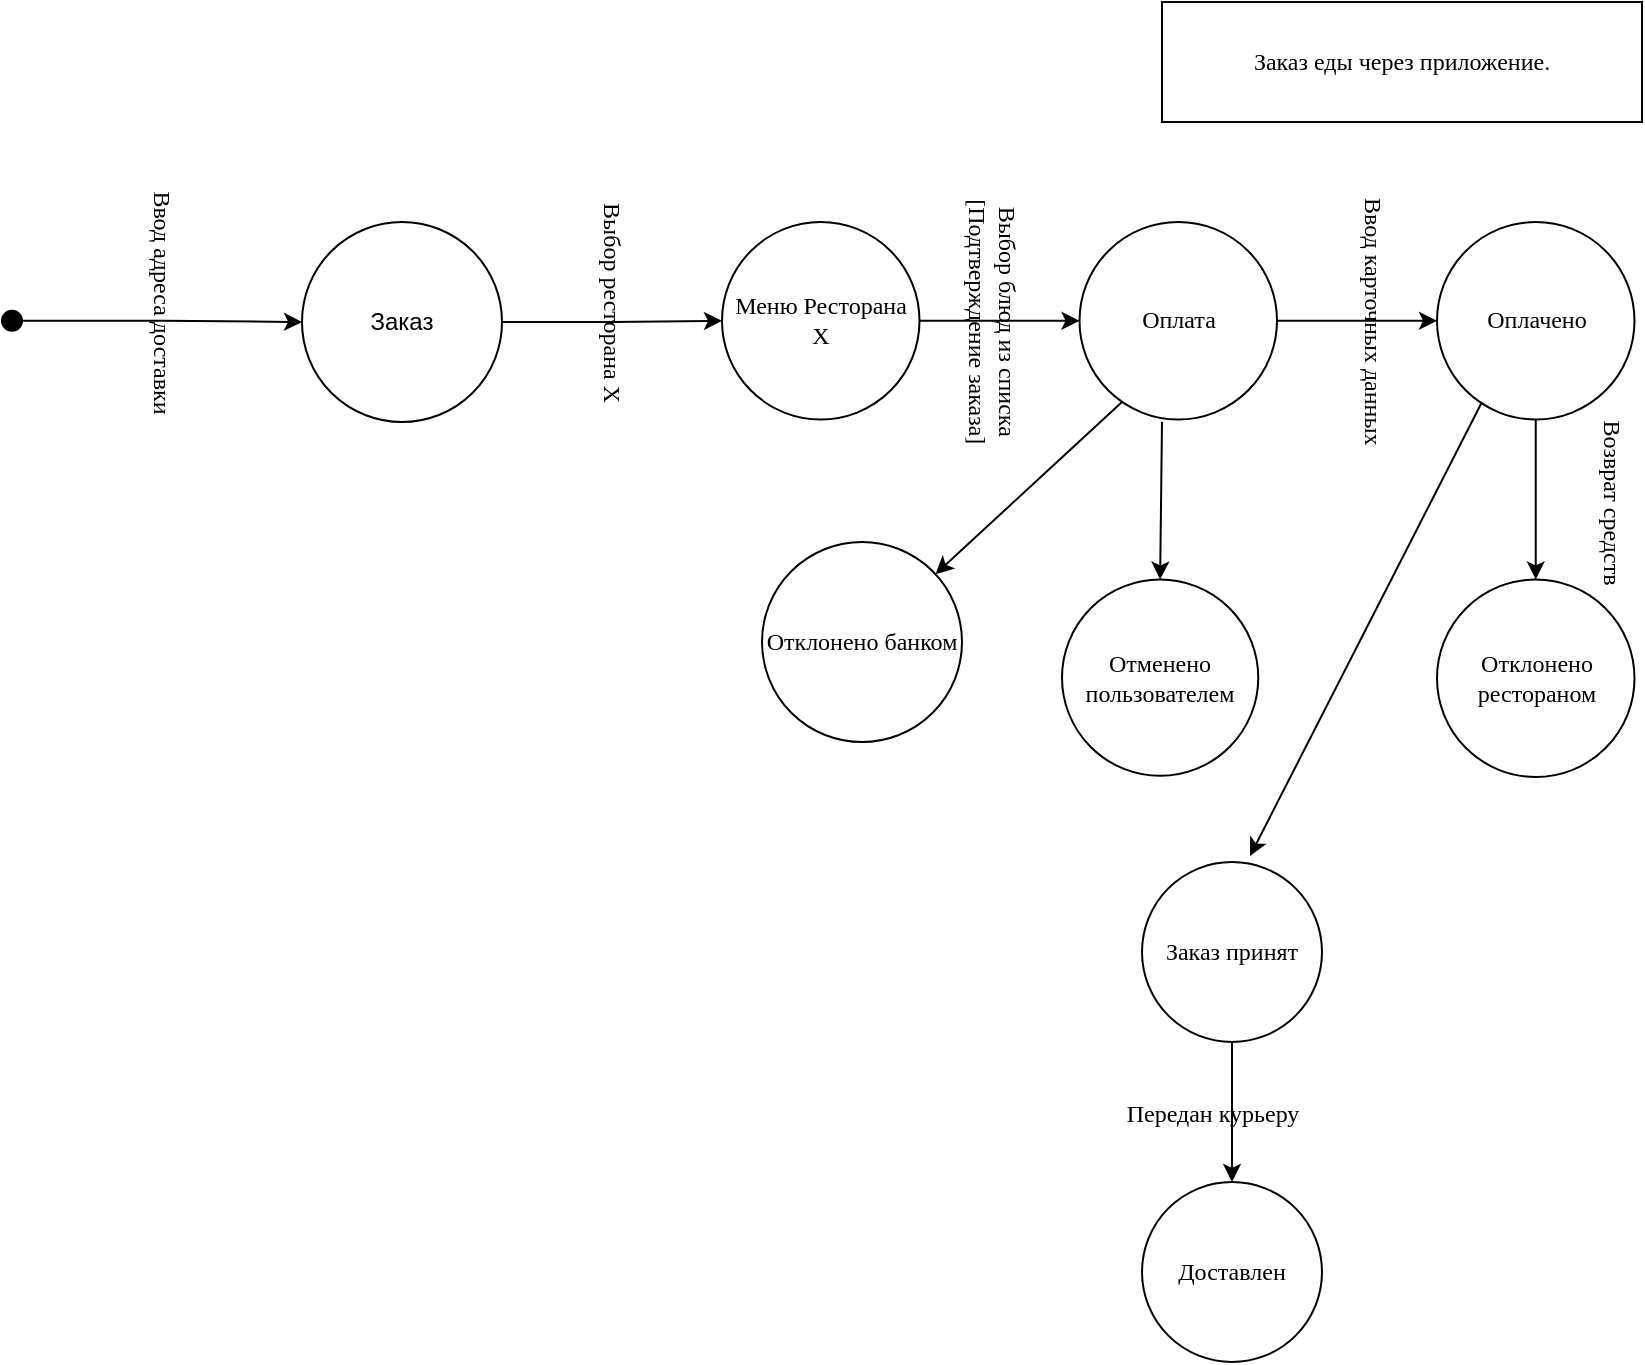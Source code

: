<mxfile version="14.9.3" type="github">
  <diagram id="kgpKYQtTHZ0yAKxKKP6v" name="Page-1">
    <mxGraphModel dx="946" dy="557" grid="1" gridSize="10" guides="1" tooltips="1" connect="1" arrows="1" fold="1" page="1" pageScale="1" pageWidth="850" pageHeight="1100" math="0" shadow="0">
      <root>
        <mxCell id="0" />
        <mxCell id="1" parent="0" />
        <mxCell id="p7BTwmTzS3zFtRXm9ndh-7" value="" style="edgeStyle=orthogonalEdgeStyle;rounded=0;orthogonalLoop=1;jettySize=auto;html=1;" edge="1" parent="1" source="p7BTwmTzS3zFtRXm9ndh-1" target="p7BTwmTzS3zFtRXm9ndh-6">
          <mxGeometry relative="1" as="geometry" />
        </mxCell>
        <mxCell id="p7BTwmTzS3zFtRXm9ndh-1" value="" style="ellipse;whiteSpace=wrap;html=1;aspect=fixed;fillColor=#000000;" vertex="1" parent="1">
          <mxGeometry x="30" y="184.38" width="10" height="10" as="geometry" />
        </mxCell>
        <mxCell id="p7BTwmTzS3zFtRXm9ndh-10" style="edgeStyle=orthogonalEdgeStyle;rounded=0;orthogonalLoop=1;jettySize=auto;html=1;fontFamily=Comic Sans MS;" edge="1" parent="1" source="p7BTwmTzS3zFtRXm9ndh-6" target="p7BTwmTzS3zFtRXm9ndh-11">
          <mxGeometry relative="1" as="geometry">
            <mxPoint x="400" y="185" as="targetPoint" />
          </mxGeometry>
        </mxCell>
        <mxCell id="p7BTwmTzS3zFtRXm9ndh-6" value="Заказ" style="ellipse;whiteSpace=wrap;html=1;aspect=fixed;fillColor=#FFFFFF;" vertex="1" parent="1">
          <mxGeometry x="180" y="140" width="100" height="100" as="geometry" />
        </mxCell>
        <mxCell id="p7BTwmTzS3zFtRXm9ndh-9" value="Заказ еды через приложение." style="rounded=0;whiteSpace=wrap;html=1;strokeColor=#000000;fillColor=#FFFFFF;fontFamily=Comic Sans MS;" vertex="1" parent="1">
          <mxGeometry x="610" y="30" width="240" height="60" as="geometry" />
        </mxCell>
        <mxCell id="p7BTwmTzS3zFtRXm9ndh-18" value="" style="edgeStyle=orthogonalEdgeStyle;rounded=0;orthogonalLoop=1;jettySize=auto;html=1;fontFamily=Comic Sans MS;" edge="1" parent="1" source="p7BTwmTzS3zFtRXm9ndh-11" target="p7BTwmTzS3zFtRXm9ndh-17">
          <mxGeometry relative="1" as="geometry" />
        </mxCell>
        <mxCell id="p7BTwmTzS3zFtRXm9ndh-11" value="Меню Ресторана Х" style="ellipse;whiteSpace=wrap;html=1;aspect=fixed;fontFamily=Comic Sans MS;strokeColor=#000000;fillColor=#FFFFFF;" vertex="1" parent="1">
          <mxGeometry x="390" y="140" width="98.75" height="98.75" as="geometry" />
        </mxCell>
        <mxCell id="p7BTwmTzS3zFtRXm9ndh-13" value="Выбор ресторана Х" style="text;html=1;align=center;verticalAlign=middle;resizable=0;points=[];autosize=1;strokeColor=none;fontFamily=Comic Sans MS;rotation=90;" vertex="1" parent="1">
          <mxGeometry x="270" y="170" width="130" height="20" as="geometry" />
        </mxCell>
        <mxCell id="p7BTwmTzS3zFtRXm9ndh-16" value="Ввод адреса доставки" style="text;html=1;align=center;verticalAlign=middle;resizable=0;points=[];autosize=1;strokeColor=none;fontFamily=Comic Sans MS;rotation=90;" vertex="1" parent="1">
          <mxGeometry x="40" y="170" width="140" height="20" as="geometry" />
        </mxCell>
        <mxCell id="p7BTwmTzS3zFtRXm9ndh-21" value="" style="edgeStyle=orthogonalEdgeStyle;rounded=0;orthogonalLoop=1;jettySize=auto;html=1;fontFamily=Comic Sans MS;" edge="1" parent="1" source="p7BTwmTzS3zFtRXm9ndh-17" target="p7BTwmTzS3zFtRXm9ndh-20">
          <mxGeometry relative="1" as="geometry" />
        </mxCell>
        <mxCell id="p7BTwmTzS3zFtRXm9ndh-17" value="Оплата" style="ellipse;whiteSpace=wrap;html=1;aspect=fixed;fontFamily=Comic Sans MS;strokeColor=#000000;fillColor=#FFFFFF;" vertex="1" parent="1">
          <mxGeometry x="568.75" y="140" width="98.75" height="98.75" as="geometry" />
        </mxCell>
        <mxCell id="p7BTwmTzS3zFtRXm9ndh-19" value="Выбор блюд из списка&lt;br&gt;[Подтверждение заказа]" style="text;html=1;align=center;verticalAlign=middle;resizable=0;points=[];autosize=1;strokeColor=none;fontFamily=Comic Sans MS;rotation=90;" vertex="1" parent="1">
          <mxGeometry x="445" y="174.38" width="160" height="30" as="geometry" />
        </mxCell>
        <mxCell id="p7BTwmTzS3zFtRXm9ndh-34" value="" style="edgeStyle=orthogonalEdgeStyle;rounded=0;orthogonalLoop=1;jettySize=auto;html=1;fontFamily=Comic Sans MS;" edge="1" parent="1" source="p7BTwmTzS3zFtRXm9ndh-20" target="p7BTwmTzS3zFtRXm9ndh-33">
          <mxGeometry relative="1" as="geometry" />
        </mxCell>
        <mxCell id="p7BTwmTzS3zFtRXm9ndh-20" value="Оплачено" style="ellipse;whiteSpace=wrap;html=1;aspect=fixed;fontFamily=Comic Sans MS;strokeColor=#000000;fillColor=#FFFFFF;" vertex="1" parent="1">
          <mxGeometry x="747.5" y="140" width="98.75" height="98.75" as="geometry" />
        </mxCell>
        <mxCell id="p7BTwmTzS3zFtRXm9ndh-22" value="Ввод карточных данных" style="text;html=1;align=center;verticalAlign=middle;resizable=0;points=[];autosize=1;strokeColor=none;fontFamily=Comic Sans MS;rotation=90;" vertex="1" parent="1">
          <mxGeometry x="640" y="179.38" width="150" height="20" as="geometry" />
        </mxCell>
        <mxCell id="p7BTwmTzS3zFtRXm9ndh-26" value="" style="endArrow=classic;html=1;fontFamily=Comic Sans MS;entryX=0.6;entryY=-0.033;entryDx=0;entryDy=0;entryPerimeter=0;" edge="1" parent="1" target="p7BTwmTzS3zFtRXm9ndh-28">
          <mxGeometry width="50" height="50" relative="1" as="geometry">
            <mxPoint x="770" y="230" as="sourcePoint" />
            <mxPoint x="580" y="401.25" as="targetPoint" />
          </mxGeometry>
        </mxCell>
        <mxCell id="p7BTwmTzS3zFtRXm9ndh-31" value="" style="edgeStyle=orthogonalEdgeStyle;rounded=0;orthogonalLoop=1;jettySize=auto;html=1;fontFamily=Comic Sans MS;" edge="1" parent="1" source="p7BTwmTzS3zFtRXm9ndh-28" target="p7BTwmTzS3zFtRXm9ndh-30">
          <mxGeometry relative="1" as="geometry" />
        </mxCell>
        <mxCell id="p7BTwmTzS3zFtRXm9ndh-28" value="Заказ принят" style="ellipse;whiteSpace=wrap;html=1;aspect=fixed;fontFamily=Comic Sans MS;strokeColor=#000000;fillColor=#FFFFFF;" vertex="1" parent="1">
          <mxGeometry x="600" y="460" width="90" height="90" as="geometry" />
        </mxCell>
        <mxCell id="p7BTwmTzS3zFtRXm9ndh-30" value="Доставлен" style="ellipse;whiteSpace=wrap;html=1;aspect=fixed;fontFamily=Comic Sans MS;strokeColor=#000000;fillColor=#FFFFFF;" vertex="1" parent="1">
          <mxGeometry x="600" y="620" width="90" height="90" as="geometry" />
        </mxCell>
        <mxCell id="p7BTwmTzS3zFtRXm9ndh-33" value="Отклонено рестораном" style="ellipse;whiteSpace=wrap;html=1;aspect=fixed;fontFamily=Comic Sans MS;strokeColor=#000000;fillColor=#FFFFFF;" vertex="1" parent="1">
          <mxGeometry x="747.5" y="318.75" width="98.75" height="98.75" as="geometry" />
        </mxCell>
        <mxCell id="p7BTwmTzS3zFtRXm9ndh-38" value="Передан курьеру&lt;br&gt;" style="text;html=1;align=center;verticalAlign=middle;resizable=0;points=[];autosize=1;strokeColor=none;fontFamily=Comic Sans MS;" vertex="1" parent="1">
          <mxGeometry x="580" y="576.25" width="110" height="20" as="geometry" />
        </mxCell>
        <mxCell id="p7BTwmTzS3zFtRXm9ndh-40" value="Отменено пользователем" style="ellipse;whiteSpace=wrap;html=1;aspect=fixed;fontFamily=Comic Sans MS;strokeColor=#000000;fillColor=#FFFFFF;" vertex="1" parent="1">
          <mxGeometry x="560" y="318.75" width="98.13" height="98.13" as="geometry" />
        </mxCell>
        <mxCell id="p7BTwmTzS3zFtRXm9ndh-41" value="" style="endArrow=classic;html=1;fontFamily=Comic Sans MS;entryX=0.5;entryY=0;entryDx=0;entryDy=0;" edge="1" parent="1" target="p7BTwmTzS3zFtRXm9ndh-40">
          <mxGeometry width="50" height="50" relative="1" as="geometry">
            <mxPoint x="610" y="240" as="sourcePoint" />
            <mxPoint x="510" y="290" as="targetPoint" />
          </mxGeometry>
        </mxCell>
        <mxCell id="p7BTwmTzS3zFtRXm9ndh-42" value="" style="endArrow=classic;html=1;fontFamily=Comic Sans MS;" edge="1" parent="1" target="p7BTwmTzS3zFtRXm9ndh-43">
          <mxGeometry width="50" height="50" relative="1" as="geometry">
            <mxPoint x="590" y="230" as="sourcePoint" />
            <mxPoint x="450" y="340" as="targetPoint" />
          </mxGeometry>
        </mxCell>
        <mxCell id="p7BTwmTzS3zFtRXm9ndh-43" value="Отклонено банком" style="ellipse;whiteSpace=wrap;html=1;aspect=fixed;fontFamily=Comic Sans MS;strokeColor=#000000;fillColor=#FFFFFF;" vertex="1" parent="1">
          <mxGeometry x="410" y="300" width="100" height="100" as="geometry" />
        </mxCell>
        <mxCell id="p7BTwmTzS3zFtRXm9ndh-44" value="Возврат средств" style="text;html=1;align=center;verticalAlign=middle;resizable=0;points=[];autosize=1;strokeColor=none;fontFamily=Comic Sans MS;rotation=90;" vertex="1" parent="1">
          <mxGeometry x="780" y="270" width="110" height="20" as="geometry" />
        </mxCell>
      </root>
    </mxGraphModel>
  </diagram>
</mxfile>
